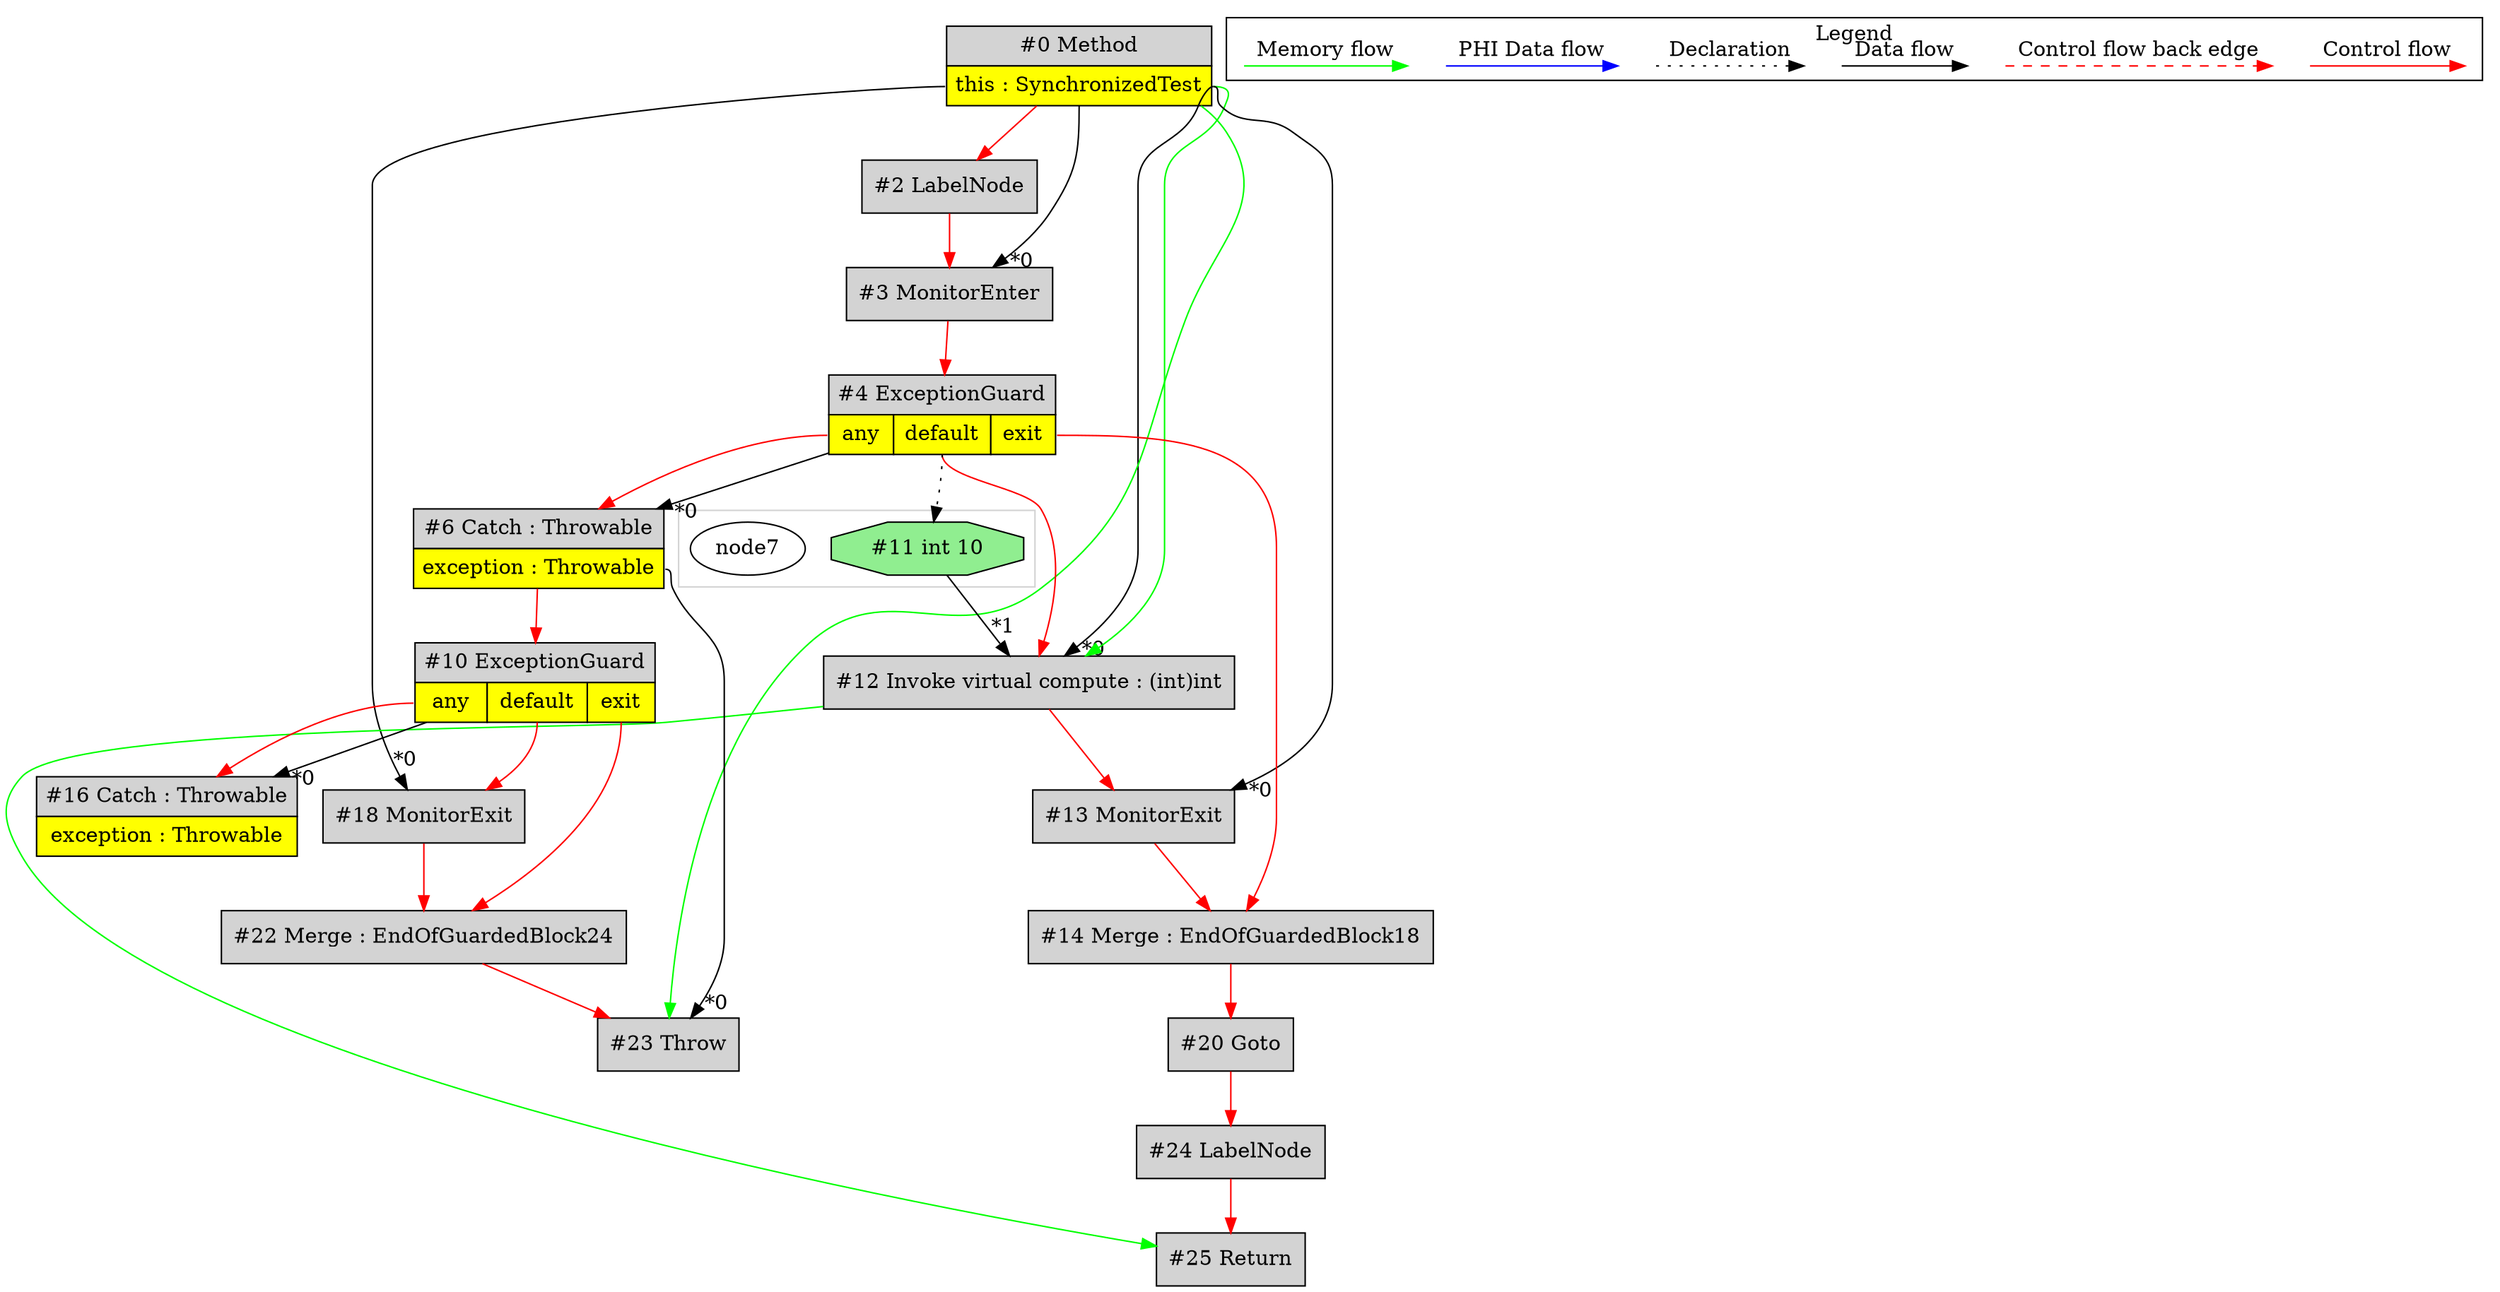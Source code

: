 digraph {
 ordering="in";
 node0[margin="0", label=<<table border="0" cellborder="1" cellspacing="0" cellpadding="5"><tr><td colspan="1">#0 Method</td></tr><tr><td port="prj1" bgcolor="yellow">this : SynchronizedTest</td></tr></table>>,shape=none, fillcolor=lightgrey, style=filled];
 node12[label="#12 Invoke virtual compute : (int)int",shape=box, fillcolor=lightgrey, style=filled];
 node0:prj1 -> node12[headlabel="*0", labeldistance=2];
 node11 -> node12[headlabel="*1", labeldistance=2];
 node4:prj7 -> node12[labeldistance=2, color=red, fontcolor=red];
 node0 -> node12[labeldistance=2, color=green, constraint=false];
 node4[margin="0", label=<<table border="0" cellborder="1" cellspacing="0" cellpadding="5"><tr><td colspan="3">#4 ExceptionGuard</td></tr><tr><td port="prj5" bgcolor="yellow">any</td><td port="prj7" bgcolor="yellow">default</td><td port="prj8" bgcolor="yellow">exit</td></tr></table>>,shape=none, fillcolor=lightgrey, style=filled];
 node3 -> node4[labeldistance=2, color=red, fontcolor=red];
 node3[label="#3 MonitorEnter",shape=box, fillcolor=lightgrey, style=filled];
 node0:prj1 -> node3[headlabel="*0", labeldistance=2];
 node2 -> node3[labeldistance=2, color=red, fontcolor=red];
 node2[label="#2 LabelNode",shape=box, fillcolor=lightgrey, style=filled];
 node0 -> node2[labeldistance=2, color=red, fontcolor=red];
 node13[label="#13 MonitorExit",shape=box, fillcolor=lightgrey, style=filled];
 node0:prj1 -> node13[headlabel="*0", labeldistance=2];
 node12 -> node13[labeldistance=2, color=red, fontcolor=red];
 node14[label="#14 Merge : EndOfGuardedBlock18",shape=box, fillcolor=lightgrey, style=filled];
 node13 -> node14[labeldistance=2, color=red, fontcolor=red];
 node4:prj8 -> node14[labeldistance=2, color=red, fontcolor=red];
 node20[label="#20 Goto",shape=box, fillcolor=lightgrey, style=filled];
 node14 -> node20[labeldistance=2, color=red, fontcolor=red];
 node24[label="#24 LabelNode",shape=box, fillcolor=lightgrey, style=filled];
 node20 -> node24[labeldistance=2, color=red, fontcolor=red];
 node25[label="#25 Return",shape=box, fillcolor=lightgrey, style=filled];
 node24 -> node25[labeldistance=2, color=red, fontcolor=red];
 node12 -> node25[labeldistance=2, color=green, constraint=false];
 node18[label="#18 MonitorExit",shape=box, fillcolor=lightgrey, style=filled];
 node0:prj1 -> node18[headlabel="*0", labeldistance=2];
 node10:prj17 -> node18[labeldistance=2, color=red, fontcolor=red];
 node10[margin="0", label=<<table border="0" cellborder="1" cellspacing="0" cellpadding="5"><tr><td colspan="3">#10 ExceptionGuard</td></tr><tr><td port="prj15" bgcolor="yellow">any</td><td port="prj17" bgcolor="yellow">default</td><td port="prj19" bgcolor="yellow">exit</td></tr></table>>,shape=none, fillcolor=lightgrey, style=filled];
 node6 -> node10[labeldistance=2, color=red, fontcolor=red];
 node6[margin="0", label=<<table border="0" cellborder="1" cellspacing="0" cellpadding="5"><tr><td colspan="1">#6 Catch : Throwable</td></tr><tr><td port="prj9" bgcolor="yellow">exception : Throwable</td></tr></table>>,shape=none, fillcolor=lightgrey, style=filled];
 node4 -> node6[headlabel="*0", labeldistance=2];
 node4:prj5 -> node6[labeldistance=2, color=red, fontcolor=red];
 node23[label="#23 Throw",shape=box, fillcolor=lightgrey, style=filled];
 node6:prj9 -> node23[headlabel="*0", labeldistance=2];
 node22 -> node23[labeldistance=2, color=red, fontcolor=red];
 node0 -> node23[labeldistance=2, color=green, constraint=false];
 node22[label="#22 Merge : EndOfGuardedBlock24",shape=box, fillcolor=lightgrey, style=filled];
 node18 -> node22[labeldistance=2, color=red, fontcolor=red];
 node10:prj19 -> node22[labeldistance=2, color=red, fontcolor=red];
 node16[margin="0", label=<<table border="0" cellborder="1" cellspacing="0" cellpadding="5"><tr><td colspan="1">#16 Catch : Throwable</td></tr><tr><td port="prj21" bgcolor="yellow">exception : Throwable</td></tr></table>>,shape=none, fillcolor=lightgrey, style=filled];
 node10 -> node16[headlabel="*0", labeldistance=2];
 node10:prj15 -> node16[labeldistance=2, color=red, fontcolor=red];
 node11[label="#11 int 10",shape=octagon, fillcolor=lightgreen, style=filled];
 node4:prj7 -> node11[style=dotted];
 subgraph cluster_0 {
  color=lightgray;
  node7;
  node11;
 }
 subgraph cluster_000 {
  label = "Legend";
  node [shape=point]
  {
   rank=same;
   c0 [style = invis];
   c1 [style = invis];
   c2 [style = invis];
   c3 [style = invis];
   d0 [style = invis];
   d1 [style = invis];
   d2 [style = invis];
   d3 [style = invis];
   d4 [style = invis];
   d5 [style = invis];
   d6 [style = invis];
   d7 [style = invis];
  }
  c0 -> c1 [label="Control flow", style=solid, color=red]
  c2 -> c3 [label="Control flow back edge", style=dashed, color=red]
  d0 -> d1 [label="Data flow"]
  d2 -> d3 [label="Declaration", style=dotted]
  d4 -> d5 [label="PHI Data flow", color=blue]
  d6 -> d7 [label="Memory flow", color=green]
 }

}
